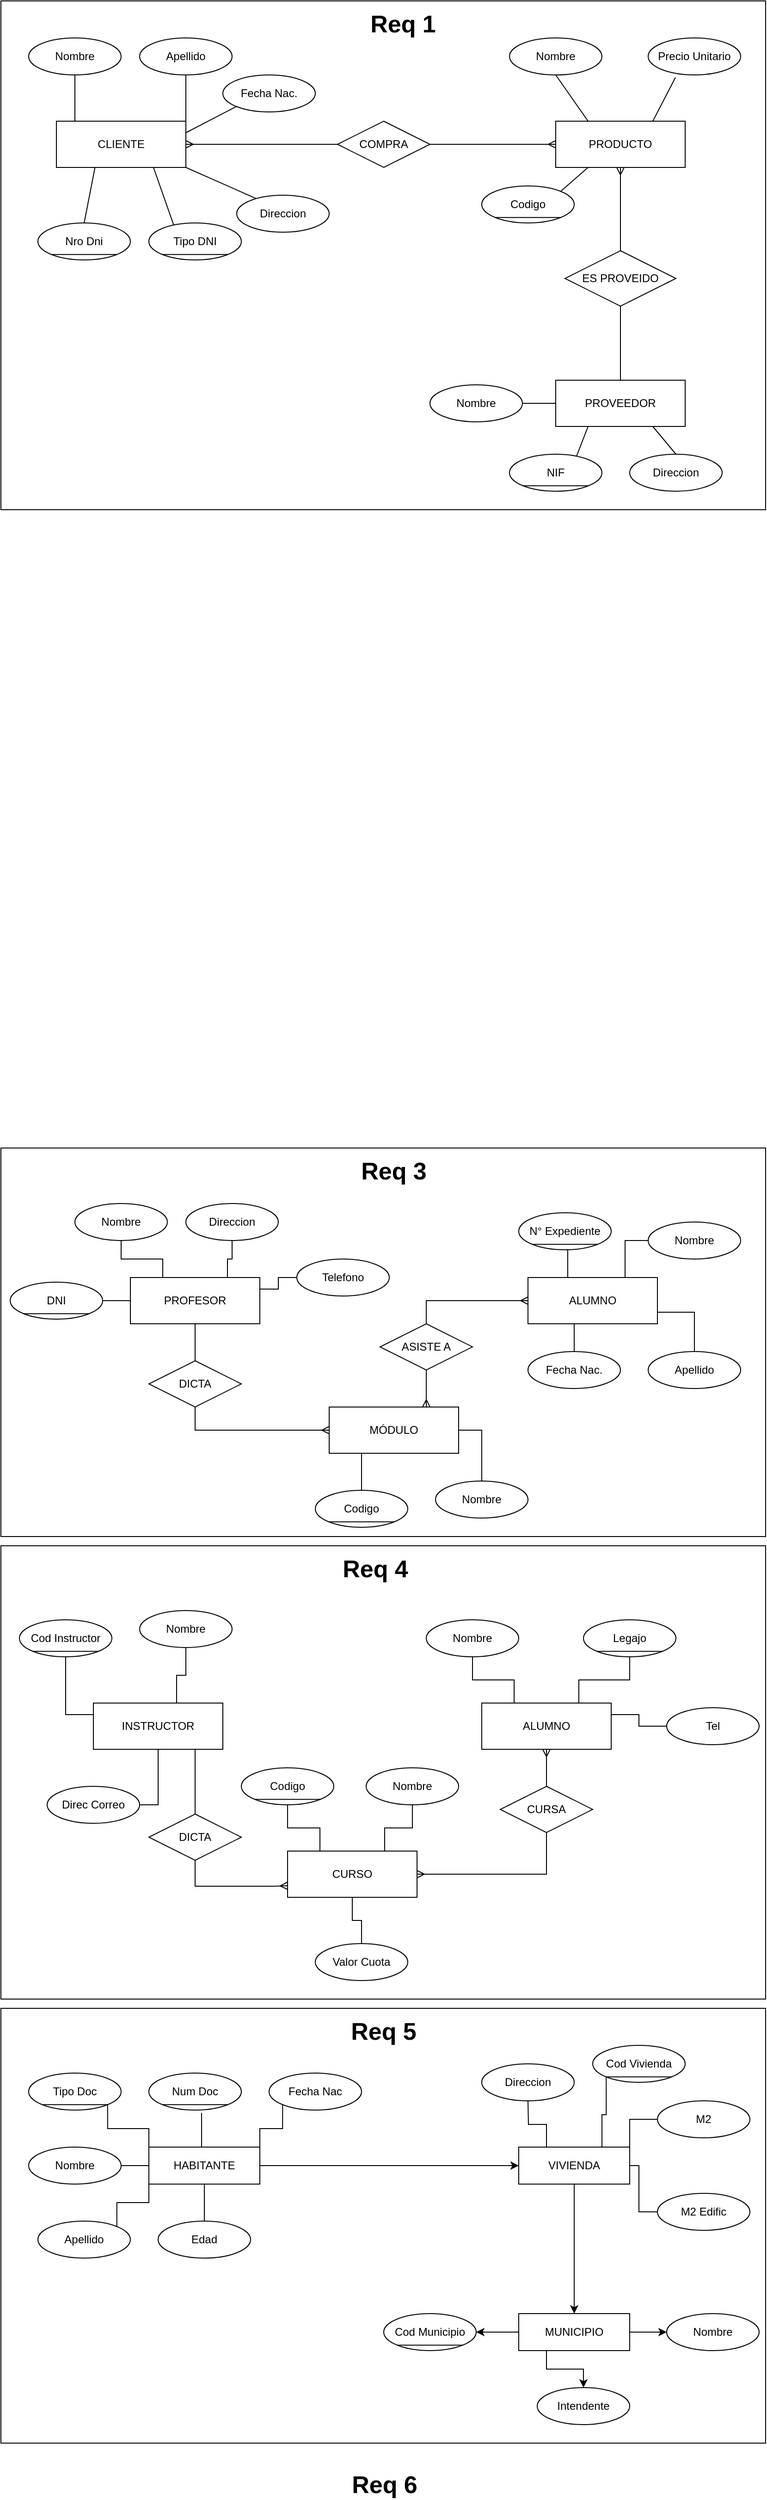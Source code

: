 <mxfile>
    <diagram name="Página-1" id="k-0Oj2JLBfaK-q1ZUJxf">
        <mxGraphModel dx="1305" dy="1993" grid="1" gridSize="10" guides="1" tooltips="1" connect="1" arrows="1" fold="1" page="1" pageScale="1" pageWidth="827" pageHeight="1169" math="0" shadow="0">
            <root>
                <mxCell id="0"/>
                <mxCell id="1" parent="0"/>
                <mxCell id="46" value="" style="rounded=0;whiteSpace=wrap;html=1;" vertex="1" parent="1">
                    <mxGeometry width="827" height="550" as="geometry"/>
                </mxCell>
                <mxCell id="__Xazit7oAMGZoD1hRbR-122" value="" style="rounded=0;whiteSpace=wrap;html=1;" parent="1" vertex="1">
                    <mxGeometry y="2170" width="827" height="470" as="geometry"/>
                </mxCell>
                <mxCell id="__Xazit7oAMGZoD1hRbR-79" value="" style="rounded=0;whiteSpace=wrap;html=1;" parent="1" vertex="1">
                    <mxGeometry y="1670" width="827" height="490" as="geometry"/>
                </mxCell>
                <mxCell id="__Xazit7oAMGZoD1hRbR-42" value="" style="rounded=0;whiteSpace=wrap;html=1;" parent="1" vertex="1">
                    <mxGeometry y="1240" width="827" height="420" as="geometry"/>
                </mxCell>
                <mxCell id="__Xazit7oAMGZoD1hRbR-1" value="&lt;b&gt;&lt;font style=&quot;font-size: 26px;&quot;&gt;Req 3&lt;/font&gt;&lt;/b&gt;" style="text;html=1;align=center;verticalAlign=middle;whiteSpace=wrap;rounded=0;" parent="1" vertex="1">
                    <mxGeometry x="280" y="1250" width="290" height="30" as="geometry"/>
                </mxCell>
                <mxCell id="__Xazit7oAMGZoD1hRbR-14" style="edgeStyle=orthogonalEdgeStyle;rounded=0;orthogonalLoop=1;jettySize=auto;html=1;exitX=0.5;exitY=1;exitDx=0;exitDy=0;entryX=0;entryY=0.5;entryDx=0;entryDy=0;endArrow=ERmany;endFill=0;" parent="1" source="__Xazit7oAMGZoD1hRbR-2" target="__Xazit7oAMGZoD1hRbR-6" edge="1">
                    <mxGeometry relative="1" as="geometry"/>
                </mxCell>
                <mxCell id="__Xazit7oAMGZoD1hRbR-2" value="PROFESOR" style="rounded=0;whiteSpace=wrap;html=1;" parent="1" vertex="1">
                    <mxGeometry x="140" y="1380" width="140" height="50" as="geometry"/>
                </mxCell>
                <mxCell id="__Xazit7oAMGZoD1hRbR-9" style="edgeStyle=orthogonalEdgeStyle;rounded=0;orthogonalLoop=1;jettySize=auto;html=1;exitX=0;exitY=0.5;exitDx=0;exitDy=0;entryX=0.75;entryY=0;entryDx=0;entryDy=0;endArrow=ERmany;endFill=0;startArrow=ERmany;startFill=0;" parent="1" source="__Xazit7oAMGZoD1hRbR-5" target="__Xazit7oAMGZoD1hRbR-6" edge="1">
                    <mxGeometry relative="1" as="geometry"/>
                </mxCell>
                <mxCell id="__Xazit7oAMGZoD1hRbR-5" value="ALUMNO" style="rounded=0;whiteSpace=wrap;html=1;" parent="1" vertex="1">
                    <mxGeometry x="570" y="1380" width="140" height="50" as="geometry"/>
                </mxCell>
                <mxCell id="__Xazit7oAMGZoD1hRbR-38" style="edgeStyle=orthogonalEdgeStyle;rounded=0;orthogonalLoop=1;jettySize=auto;html=1;exitX=0.25;exitY=1;exitDx=0;exitDy=0;entryX=0.5;entryY=0;entryDx=0;entryDy=0;endArrow=none;endFill=0;" parent="1" source="__Xazit7oAMGZoD1hRbR-6" target="__Xazit7oAMGZoD1hRbR-35" edge="1">
                    <mxGeometry relative="1" as="geometry"/>
                </mxCell>
                <mxCell id="__Xazit7oAMGZoD1hRbR-6" value="&lt;div&gt;MÓDULO&lt;/div&gt;" style="rounded=0;whiteSpace=wrap;html=1;" parent="1" vertex="1">
                    <mxGeometry x="355" y="1520" width="140" height="50" as="geometry"/>
                </mxCell>
                <mxCell id="__Xazit7oAMGZoD1hRbR-15" value="DICTA" style="rhombus;whiteSpace=wrap;html=1;" parent="1" vertex="1">
                    <mxGeometry x="160" y="1470" width="100" height="50" as="geometry"/>
                </mxCell>
                <mxCell id="__Xazit7oAMGZoD1hRbR-17" value="ASISTE A" style="rhombus;whiteSpace=wrap;html=1;" parent="1" vertex="1">
                    <mxGeometry x="410" y="1430" width="100" height="50" as="geometry"/>
                </mxCell>
                <mxCell id="__Xazit7oAMGZoD1hRbR-23" style="edgeStyle=orthogonalEdgeStyle;rounded=0;orthogonalLoop=1;jettySize=auto;html=1;exitX=0.5;exitY=1;exitDx=0;exitDy=0;entryX=0.25;entryY=0;entryDx=0;entryDy=0;endArrow=none;endFill=0;" parent="1" source="__Xazit7oAMGZoD1hRbR-18" target="__Xazit7oAMGZoD1hRbR-2" edge="1">
                    <mxGeometry relative="1" as="geometry"/>
                </mxCell>
                <mxCell id="__Xazit7oAMGZoD1hRbR-18" value="Nombre" style="ellipse;whiteSpace=wrap;html=1;" parent="1" vertex="1">
                    <mxGeometry x="80" y="1300" width="100" height="40" as="geometry"/>
                </mxCell>
                <mxCell id="__Xazit7oAMGZoD1hRbR-22" style="edgeStyle=orthogonalEdgeStyle;rounded=0;orthogonalLoop=1;jettySize=auto;html=1;exitX=0.5;exitY=1;exitDx=0;exitDy=0;entryX=0.75;entryY=0;entryDx=0;entryDy=0;endArrow=none;endFill=0;" parent="1" source="__Xazit7oAMGZoD1hRbR-19" target="__Xazit7oAMGZoD1hRbR-2" edge="1">
                    <mxGeometry relative="1" as="geometry"/>
                </mxCell>
                <mxCell id="__Xazit7oAMGZoD1hRbR-19" value="Direccion" style="ellipse;whiteSpace=wrap;html=1;" parent="1" vertex="1">
                    <mxGeometry x="200" y="1300" width="100" height="40" as="geometry"/>
                </mxCell>
                <mxCell id="__Xazit7oAMGZoD1hRbR-24" style="edgeStyle=orthogonalEdgeStyle;rounded=0;orthogonalLoop=1;jettySize=auto;html=1;exitX=1;exitY=0.5;exitDx=0;exitDy=0;entryX=0;entryY=0.5;entryDx=0;entryDy=0;endArrow=none;endFill=0;" parent="1" source="__Xazit7oAMGZoD1hRbR-20" target="__Xazit7oAMGZoD1hRbR-2" edge="1">
                    <mxGeometry relative="1" as="geometry"/>
                </mxCell>
                <mxCell id="__Xazit7oAMGZoD1hRbR-20" value="DNI" style="ellipse;whiteSpace=wrap;html=1;" parent="1" vertex="1">
                    <mxGeometry x="10" y="1385" width="100" height="40" as="geometry"/>
                </mxCell>
                <mxCell id="__Xazit7oAMGZoD1hRbR-25" style="edgeStyle=orthogonalEdgeStyle;rounded=0;orthogonalLoop=1;jettySize=auto;html=1;exitX=0;exitY=0.5;exitDx=0;exitDy=0;entryX=1;entryY=0.25;entryDx=0;entryDy=0;endArrow=none;endFill=0;" parent="1" source="__Xazit7oAMGZoD1hRbR-21" target="__Xazit7oAMGZoD1hRbR-2" edge="1">
                    <mxGeometry relative="1" as="geometry"/>
                </mxCell>
                <mxCell id="__Xazit7oAMGZoD1hRbR-21" value="Telefono" style="ellipse;whiteSpace=wrap;html=1;" parent="1" vertex="1">
                    <mxGeometry x="320" y="1360" width="100" height="40" as="geometry"/>
                </mxCell>
                <mxCell id="__Xazit7oAMGZoD1hRbR-33" style="edgeStyle=orthogonalEdgeStyle;rounded=0;orthogonalLoop=1;jettySize=auto;html=1;exitX=0;exitY=0.5;exitDx=0;exitDy=0;entryX=0.75;entryY=0;entryDx=0;entryDy=0;endArrow=none;endFill=0;" parent="1" source="__Xazit7oAMGZoD1hRbR-27" target="__Xazit7oAMGZoD1hRbR-5" edge="1">
                    <mxGeometry relative="1" as="geometry"/>
                </mxCell>
                <mxCell id="__Xazit7oAMGZoD1hRbR-27" value="Nombre" style="ellipse;whiteSpace=wrap;html=1;" parent="1" vertex="1">
                    <mxGeometry x="700" y="1320" width="100" height="40" as="geometry"/>
                </mxCell>
                <mxCell id="__Xazit7oAMGZoD1hRbR-28" value="Fecha Nac." style="ellipse;whiteSpace=wrap;html=1;" parent="1" vertex="1">
                    <mxGeometry x="570" y="1460" width="100" height="40" as="geometry"/>
                </mxCell>
                <mxCell id="__Xazit7oAMGZoD1hRbR-32" style="edgeStyle=orthogonalEdgeStyle;rounded=0;orthogonalLoop=1;jettySize=auto;html=1;exitX=0.5;exitY=0;exitDx=0;exitDy=0;entryX=1;entryY=0.75;entryDx=0;entryDy=0;endArrow=none;endFill=0;" parent="1" source="__Xazit7oAMGZoD1hRbR-29" target="__Xazit7oAMGZoD1hRbR-5" edge="1">
                    <mxGeometry relative="1" as="geometry"/>
                </mxCell>
                <mxCell id="__Xazit7oAMGZoD1hRbR-29" value="Apellido" style="ellipse;whiteSpace=wrap;html=1;" parent="1" vertex="1">
                    <mxGeometry x="700" y="1460" width="100" height="40" as="geometry"/>
                </mxCell>
                <mxCell id="__Xazit7oAMGZoD1hRbR-30" value="N° Expediente" style="ellipse;whiteSpace=wrap;html=1;" parent="1" vertex="1">
                    <mxGeometry x="560" y="1310" width="100" height="40" as="geometry"/>
                </mxCell>
                <mxCell id="__Xazit7oAMGZoD1hRbR-31" style="edgeStyle=orthogonalEdgeStyle;rounded=0;orthogonalLoop=1;jettySize=auto;html=1;exitX=0.5;exitY=0;exitDx=0;exitDy=0;entryX=0.357;entryY=1;entryDx=0;entryDy=0;entryPerimeter=0;endArrow=none;endFill=0;" parent="1" source="__Xazit7oAMGZoD1hRbR-28" target="__Xazit7oAMGZoD1hRbR-5" edge="1">
                    <mxGeometry relative="1" as="geometry"/>
                </mxCell>
                <mxCell id="__Xazit7oAMGZoD1hRbR-34" style="edgeStyle=orthogonalEdgeStyle;rounded=0;orthogonalLoop=1;jettySize=auto;html=1;exitX=0.5;exitY=1;exitDx=0;exitDy=0;entryX=0.307;entryY=0;entryDx=0;entryDy=0;entryPerimeter=0;endArrow=none;endFill=0;" parent="1" source="__Xazit7oAMGZoD1hRbR-30" target="__Xazit7oAMGZoD1hRbR-5" edge="1">
                    <mxGeometry relative="1" as="geometry"/>
                </mxCell>
                <mxCell id="__Xazit7oAMGZoD1hRbR-35" value="Codigo" style="ellipse;whiteSpace=wrap;html=1;" parent="1" vertex="1">
                    <mxGeometry x="340" y="1610" width="100" height="40" as="geometry"/>
                </mxCell>
                <mxCell id="__Xazit7oAMGZoD1hRbR-37" style="edgeStyle=orthogonalEdgeStyle;rounded=0;orthogonalLoop=1;jettySize=auto;html=1;entryX=1;entryY=0.5;entryDx=0;entryDy=0;endArrow=none;endFill=0;" parent="1" source="__Xazit7oAMGZoD1hRbR-36" target="__Xazit7oAMGZoD1hRbR-6" edge="1">
                    <mxGeometry relative="1" as="geometry"/>
                </mxCell>
                <mxCell id="__Xazit7oAMGZoD1hRbR-36" value="Nombre" style="ellipse;whiteSpace=wrap;html=1;" parent="1" vertex="1">
                    <mxGeometry x="470" y="1600" width="100" height="40" as="geometry"/>
                </mxCell>
                <mxCell id="__Xazit7oAMGZoD1hRbR-39" value="" style="endArrow=none;html=1;rounded=0;exitX=0;exitY=1;exitDx=0;exitDy=0;entryX=1;entryY=1;entryDx=0;entryDy=0;" parent="1" source="__Xazit7oAMGZoD1hRbR-20" target="__Xazit7oAMGZoD1hRbR-20" edge="1">
                    <mxGeometry width="50" height="50" relative="1" as="geometry">
                        <mxPoint x="40" y="1475" as="sourcePoint"/>
                        <mxPoint x="90" y="1425" as="targetPoint"/>
                    </mxGeometry>
                </mxCell>
                <mxCell id="__Xazit7oAMGZoD1hRbR-40" value="" style="endArrow=none;html=1;rounded=0;exitX=0;exitY=1;exitDx=0;exitDy=0;entryX=1;entryY=1;entryDx=0;entryDy=0;" parent="1" source="__Xazit7oAMGZoD1hRbR-35" target="__Xazit7oAMGZoD1hRbR-35" edge="1">
                    <mxGeometry width="50" height="50" relative="1" as="geometry">
                        <mxPoint x="350" y="1670" as="sourcePoint"/>
                        <mxPoint x="420" y="1670" as="targetPoint"/>
                    </mxGeometry>
                </mxCell>
                <mxCell id="__Xazit7oAMGZoD1hRbR-41" value="" style="endArrow=none;html=1;rounded=0;exitX=0;exitY=1;exitDx=0;exitDy=0;entryX=1;entryY=1;entryDx=0;entryDy=0;" parent="1" source="__Xazit7oAMGZoD1hRbR-30" target="__Xazit7oAMGZoD1hRbR-30" edge="1">
                    <mxGeometry width="50" height="50" relative="1" as="geometry">
                        <mxPoint x="530" y="1359" as="sourcePoint"/>
                        <mxPoint x="600" y="1359" as="targetPoint"/>
                    </mxGeometry>
                </mxCell>
                <mxCell id="__Xazit7oAMGZoD1hRbR-43" value="&lt;b&gt;&lt;font style=&quot;font-size: 26px;&quot;&gt;Req 4&lt;/font&gt;&lt;/b&gt;" style="text;html=1;align=center;verticalAlign=middle;whiteSpace=wrap;rounded=0;" parent="1" vertex="1">
                    <mxGeometry x="260" y="1680" width="290" height="30" as="geometry"/>
                </mxCell>
                <mxCell id="__Xazit7oAMGZoD1hRbR-49" style="edgeStyle=orthogonalEdgeStyle;rounded=0;orthogonalLoop=1;jettySize=auto;html=1;exitX=0.75;exitY=0;exitDx=0;exitDy=0;entryX=0.5;entryY=1;entryDx=0;entryDy=0;endArrow=none;endFill=0;" parent="1" source="__Xazit7oAMGZoD1hRbR-45" target="__Xazit7oAMGZoD1hRbR-48" edge="1">
                    <mxGeometry relative="1" as="geometry">
                        <Array as="points">
                            <mxPoint x="190" y="1840"/>
                            <mxPoint x="190" y="1810"/>
                            <mxPoint x="200" y="1810"/>
                        </Array>
                    </mxGeometry>
                </mxCell>
                <mxCell id="__Xazit7oAMGZoD1hRbR-50" style="edgeStyle=orthogonalEdgeStyle;rounded=0;orthogonalLoop=1;jettySize=auto;html=1;exitX=0;exitY=0.25;exitDx=0;exitDy=0;entryX=0.5;entryY=1;entryDx=0;entryDy=0;endArrow=none;endFill=0;" parent="1" source="__Xazit7oAMGZoD1hRbR-45" target="__Xazit7oAMGZoD1hRbR-46" edge="1">
                    <mxGeometry relative="1" as="geometry"/>
                </mxCell>
                <mxCell id="__Xazit7oAMGZoD1hRbR-51" style="edgeStyle=orthogonalEdgeStyle;rounded=0;orthogonalLoop=1;jettySize=auto;html=1;exitX=0.25;exitY=1;exitDx=0;exitDy=0;entryX=1;entryY=0.5;entryDx=0;entryDy=0;endArrow=none;endFill=0;" parent="1" source="__Xazit7oAMGZoD1hRbR-45" target="__Xazit7oAMGZoD1hRbR-47" edge="1">
                    <mxGeometry relative="1" as="geometry">
                        <Array as="points">
                            <mxPoint x="170" y="1890"/>
                            <mxPoint x="170" y="1950"/>
                        </Array>
                    </mxGeometry>
                </mxCell>
                <mxCell id="__Xazit7oAMGZoD1hRbR-72" style="edgeStyle=orthogonalEdgeStyle;rounded=0;orthogonalLoop=1;jettySize=auto;html=1;exitX=0.75;exitY=1;exitDx=0;exitDy=0;entryX=0;entryY=0.75;entryDx=0;entryDy=0;endArrow=ERmany;endFill=0;" parent="1" target="__Xazit7oAMGZoD1hRbR-60" edge="1">
                    <mxGeometry relative="1" as="geometry">
                        <mxPoint x="190" y="1890" as="sourcePoint"/>
                        <mxPoint x="295" y="2037.5" as="targetPoint"/>
                        <Array as="points">
                            <mxPoint x="210" y="1890"/>
                            <mxPoint x="210" y="2038"/>
                            <mxPoint x="295" y="2038"/>
                        </Array>
                    </mxGeometry>
                </mxCell>
                <mxCell id="__Xazit7oAMGZoD1hRbR-45" value="INSTRUCTOR" style="rounded=0;whiteSpace=wrap;html=1;" parent="1" vertex="1">
                    <mxGeometry x="100" y="1840" width="140" height="50" as="geometry"/>
                </mxCell>
                <mxCell id="__Xazit7oAMGZoD1hRbR-46" value="Cod Instructor" style="ellipse;whiteSpace=wrap;html=1;" parent="1" vertex="1">
                    <mxGeometry x="20" y="1750" width="100" height="40" as="geometry"/>
                </mxCell>
                <mxCell id="__Xazit7oAMGZoD1hRbR-47" value="Direc Correo" style="ellipse;whiteSpace=wrap;html=1;" parent="1" vertex="1">
                    <mxGeometry x="50" y="1930" width="100" height="40" as="geometry"/>
                </mxCell>
                <mxCell id="__Xazit7oAMGZoD1hRbR-48" value="Nombre" style="ellipse;whiteSpace=wrap;html=1;" parent="1" vertex="1">
                    <mxGeometry x="150" y="1740" width="100" height="40" as="geometry"/>
                </mxCell>
                <mxCell id="__Xazit7oAMGZoD1hRbR-62" style="edgeStyle=orthogonalEdgeStyle;rounded=0;orthogonalLoop=1;jettySize=auto;html=1;exitX=0.5;exitY=1;exitDx=0;exitDy=0;entryX=1;entryY=0.5;entryDx=0;entryDy=0;endArrow=ERmany;endFill=0;startArrow=ERmany;startFill=0;" parent="1" source="__Xazit7oAMGZoD1hRbR-52" target="__Xazit7oAMGZoD1hRbR-60" edge="1">
                    <mxGeometry relative="1" as="geometry"/>
                </mxCell>
                <mxCell id="__Xazit7oAMGZoD1hRbR-52" value="ALUMNO" style="rounded=0;whiteSpace=wrap;html=1;" parent="1" vertex="1">
                    <mxGeometry x="520" y="1840" width="140" height="50" as="geometry"/>
                </mxCell>
                <mxCell id="__Xazit7oAMGZoD1hRbR-57" style="edgeStyle=orthogonalEdgeStyle;rounded=0;orthogonalLoop=1;jettySize=auto;html=1;exitX=0.5;exitY=1;exitDx=0;exitDy=0;entryX=0.25;entryY=0;entryDx=0;entryDy=0;endArrow=none;endFill=0;" parent="1" source="__Xazit7oAMGZoD1hRbR-54" target="__Xazit7oAMGZoD1hRbR-52" edge="1">
                    <mxGeometry relative="1" as="geometry"/>
                </mxCell>
                <mxCell id="__Xazit7oAMGZoD1hRbR-54" value="Nombre" style="ellipse;whiteSpace=wrap;html=1;" parent="1" vertex="1">
                    <mxGeometry x="460" y="1750" width="100" height="40" as="geometry"/>
                </mxCell>
                <mxCell id="__Xazit7oAMGZoD1hRbR-58" style="edgeStyle=orthogonalEdgeStyle;rounded=0;orthogonalLoop=1;jettySize=auto;html=1;exitX=0.5;exitY=1;exitDx=0;exitDy=0;entryX=0.75;entryY=0;entryDx=0;entryDy=0;endArrow=none;endFill=0;" parent="1" source="__Xazit7oAMGZoD1hRbR-55" target="__Xazit7oAMGZoD1hRbR-52" edge="1">
                    <mxGeometry relative="1" as="geometry"/>
                </mxCell>
                <mxCell id="__Xazit7oAMGZoD1hRbR-55" value="Legajo" style="ellipse;whiteSpace=wrap;html=1;" parent="1" vertex="1">
                    <mxGeometry x="630" y="1750" width="100" height="40" as="geometry"/>
                </mxCell>
                <mxCell id="__Xazit7oAMGZoD1hRbR-59" style="edgeStyle=orthogonalEdgeStyle;rounded=0;orthogonalLoop=1;jettySize=auto;html=1;exitX=0;exitY=0.5;exitDx=0;exitDy=0;entryX=1;entryY=0.25;entryDx=0;entryDy=0;endArrow=none;endFill=0;" parent="1" source="__Xazit7oAMGZoD1hRbR-56" target="__Xazit7oAMGZoD1hRbR-52" edge="1">
                    <mxGeometry relative="1" as="geometry"/>
                </mxCell>
                <mxCell id="__Xazit7oAMGZoD1hRbR-56" value="Tel" style="ellipse;whiteSpace=wrap;html=1;" parent="1" vertex="1">
                    <mxGeometry x="720" y="1845" width="100" height="40" as="geometry"/>
                </mxCell>
                <mxCell id="__Xazit7oAMGZoD1hRbR-74" style="edgeStyle=orthogonalEdgeStyle;rounded=0;orthogonalLoop=1;jettySize=auto;html=1;exitX=0.5;exitY=1;exitDx=0;exitDy=0;entryX=0.5;entryY=0;entryDx=0;entryDy=0;endArrow=none;endFill=0;" parent="1" source="__Xazit7oAMGZoD1hRbR-60" target="__Xazit7oAMGZoD1hRbR-65" edge="1">
                    <mxGeometry relative="1" as="geometry"/>
                </mxCell>
                <mxCell id="__Xazit7oAMGZoD1hRbR-60" value="CURSO" style="rounded=0;whiteSpace=wrap;html=1;" parent="1" vertex="1">
                    <mxGeometry x="310" y="2000" width="140" height="50" as="geometry"/>
                </mxCell>
                <mxCell id="__Xazit7oAMGZoD1hRbR-67" style="edgeStyle=orthogonalEdgeStyle;rounded=0;orthogonalLoop=1;jettySize=auto;html=1;exitX=0.5;exitY=1;exitDx=0;exitDy=0;entryX=0.25;entryY=0;entryDx=0;entryDy=0;endArrow=none;endFill=0;" parent="1" source="__Xazit7oAMGZoD1hRbR-63" target="__Xazit7oAMGZoD1hRbR-60" edge="1">
                    <mxGeometry relative="1" as="geometry"/>
                </mxCell>
                <mxCell id="__Xazit7oAMGZoD1hRbR-63" value="Codigo" style="ellipse;whiteSpace=wrap;html=1;" parent="1" vertex="1">
                    <mxGeometry x="260" y="1910" width="100" height="40" as="geometry"/>
                </mxCell>
                <mxCell id="__Xazit7oAMGZoD1hRbR-66" style="edgeStyle=orthogonalEdgeStyle;rounded=0;orthogonalLoop=1;jettySize=auto;html=1;exitX=0.5;exitY=1;exitDx=0;exitDy=0;entryX=0.75;entryY=0;entryDx=0;entryDy=0;endArrow=none;endFill=0;" parent="1" source="__Xazit7oAMGZoD1hRbR-64" target="__Xazit7oAMGZoD1hRbR-60" edge="1">
                    <mxGeometry relative="1" as="geometry"/>
                </mxCell>
                <mxCell id="__Xazit7oAMGZoD1hRbR-64" value="Nombre" style="ellipse;whiteSpace=wrap;html=1;" parent="1" vertex="1">
                    <mxGeometry x="395" y="1910" width="100" height="40" as="geometry"/>
                </mxCell>
                <mxCell id="__Xazit7oAMGZoD1hRbR-65" value="Valor Cuota" style="ellipse;whiteSpace=wrap;html=1;" parent="1" vertex="1">
                    <mxGeometry x="340" y="2100" width="100" height="40" as="geometry"/>
                </mxCell>
                <mxCell id="__Xazit7oAMGZoD1hRbR-69" value="DICTA" style="rhombus;whiteSpace=wrap;html=1;" parent="1" vertex="1">
                    <mxGeometry x="160" y="1960" width="100" height="50" as="geometry"/>
                </mxCell>
                <mxCell id="__Xazit7oAMGZoD1hRbR-71" value="CURSA" style="rhombus;whiteSpace=wrap;html=1;" parent="1" vertex="1">
                    <mxGeometry x="540" y="1930" width="100" height="50" as="geometry"/>
                </mxCell>
                <mxCell id="__Xazit7oAMGZoD1hRbR-75" value="" style="endArrow=none;html=1;rounded=0;exitX=0;exitY=1;exitDx=0;exitDy=0;entryX=1;entryY=1;entryDx=0;entryDy=0;" parent="1" source="__Xazit7oAMGZoD1hRbR-46" target="__Xazit7oAMGZoD1hRbR-46" edge="1">
                    <mxGeometry width="50" height="50" relative="1" as="geometry">
                        <mxPoint x="390" y="1780" as="sourcePoint"/>
                        <mxPoint x="440" y="1730" as="targetPoint"/>
                    </mxGeometry>
                </mxCell>
                <mxCell id="__Xazit7oAMGZoD1hRbR-76" value="" style="endArrow=none;html=1;rounded=0;entryX=1;entryY=1;entryDx=0;entryDy=0;exitX=0;exitY=1;exitDx=0;exitDy=0;" parent="1" source="__Xazit7oAMGZoD1hRbR-55" target="__Xazit7oAMGZoD1hRbR-55" edge="1">
                    <mxGeometry width="50" height="50" relative="1" as="geometry">
                        <mxPoint x="390" y="1780" as="sourcePoint"/>
                        <mxPoint x="440" y="1730" as="targetPoint"/>
                    </mxGeometry>
                </mxCell>
                <mxCell id="__Xazit7oAMGZoD1hRbR-77" value="" style="endArrow=none;html=1;rounded=0;exitX=0;exitY=1;exitDx=0;exitDy=0;entryX=1;entryY=1;entryDx=0;entryDy=0;" parent="1" source="__Xazit7oAMGZoD1hRbR-63" target="__Xazit7oAMGZoD1hRbR-63" edge="1">
                    <mxGeometry width="50" height="50" relative="1" as="geometry">
                        <mxPoint x="290" y="1895" as="sourcePoint"/>
                        <mxPoint x="340" y="1845" as="targetPoint"/>
                    </mxGeometry>
                </mxCell>
                <mxCell id="__Xazit7oAMGZoD1hRbR-80" value="&lt;b&gt;&lt;font style=&quot;font-size: 26px;&quot;&gt;Req 5&lt;/font&gt;&lt;/b&gt;" style="text;html=1;align=center;verticalAlign=middle;whiteSpace=wrap;rounded=0;" parent="1" vertex="1">
                    <mxGeometry x="269" y="2180" width="290" height="30" as="geometry"/>
                </mxCell>
                <mxCell id="__Xazit7oAMGZoD1hRbR-85" style="edgeStyle=orthogonalEdgeStyle;rounded=0;orthogonalLoop=1;jettySize=auto;html=1;exitX=1;exitY=0.5;exitDx=0;exitDy=0;" parent="1" source="__Xazit7oAMGZoD1hRbR-81" target="__Xazit7oAMGZoD1hRbR-83" edge="1">
                    <mxGeometry relative="1" as="geometry"/>
                </mxCell>
                <mxCell id="__Xazit7oAMGZoD1hRbR-95" style="edgeStyle=orthogonalEdgeStyle;rounded=0;orthogonalLoop=1;jettySize=auto;html=1;exitX=0;exitY=0;exitDx=0;exitDy=0;entryX=1;entryY=1;entryDx=0;entryDy=0;endArrow=none;endFill=0;" parent="1" source="__Xazit7oAMGZoD1hRbR-81" target="__Xazit7oAMGZoD1hRbR-88" edge="1">
                    <mxGeometry relative="1" as="geometry"/>
                </mxCell>
                <mxCell id="__Xazit7oAMGZoD1hRbR-96" style="edgeStyle=orthogonalEdgeStyle;rounded=0;orthogonalLoop=1;jettySize=auto;html=1;exitX=0;exitY=0.5;exitDx=0;exitDy=0;entryX=1;entryY=0.5;entryDx=0;entryDy=0;endArrow=none;endFill=0;" parent="1" source="__Xazit7oAMGZoD1hRbR-81" target="__Xazit7oAMGZoD1hRbR-90" edge="1">
                    <mxGeometry relative="1" as="geometry"/>
                </mxCell>
                <mxCell id="__Xazit7oAMGZoD1hRbR-97" style="edgeStyle=orthogonalEdgeStyle;rounded=0;orthogonalLoop=1;jettySize=auto;html=1;exitX=0;exitY=1;exitDx=0;exitDy=0;entryX=1;entryY=0;entryDx=0;entryDy=0;endArrow=none;endFill=0;" parent="1" source="__Xazit7oAMGZoD1hRbR-81" target="__Xazit7oAMGZoD1hRbR-91" edge="1">
                    <mxGeometry relative="1" as="geometry"/>
                </mxCell>
                <mxCell id="__Xazit7oAMGZoD1hRbR-98" style="edgeStyle=orthogonalEdgeStyle;rounded=0;orthogonalLoop=1;jettySize=auto;html=1;exitX=0.5;exitY=1;exitDx=0;exitDy=0;entryX=0.5;entryY=0;entryDx=0;entryDy=0;endArrow=none;endFill=0;" parent="1" source="__Xazit7oAMGZoD1hRbR-81" target="__Xazit7oAMGZoD1hRbR-93" edge="1">
                    <mxGeometry relative="1" as="geometry"/>
                </mxCell>
                <mxCell id="__Xazit7oAMGZoD1hRbR-100" style="edgeStyle=orthogonalEdgeStyle;rounded=0;orthogonalLoop=1;jettySize=auto;html=1;exitX=1;exitY=0;exitDx=0;exitDy=0;entryX=0;entryY=1;entryDx=0;entryDy=0;endArrow=none;endFill=0;" parent="1" source="__Xazit7oAMGZoD1hRbR-81" target="__Xazit7oAMGZoD1hRbR-92" edge="1">
                    <mxGeometry relative="1" as="geometry"/>
                </mxCell>
                <mxCell id="__Xazit7oAMGZoD1hRbR-81" value="HABITANTE" style="rounded=0;whiteSpace=wrap;html=1;" parent="1" vertex="1">
                    <mxGeometry x="160" y="2320" width="120" height="40" as="geometry"/>
                </mxCell>
                <mxCell id="__Xazit7oAMGZoD1hRbR-114" style="edgeStyle=orthogonalEdgeStyle;rounded=0;orthogonalLoop=1;jettySize=auto;html=1;exitX=0;exitY=0.5;exitDx=0;exitDy=0;entryX=1;entryY=0.5;entryDx=0;entryDy=0;" parent="1" source="__Xazit7oAMGZoD1hRbR-82" target="__Xazit7oAMGZoD1hRbR-113" edge="1">
                    <mxGeometry relative="1" as="geometry"/>
                </mxCell>
                <mxCell id="__Xazit7oAMGZoD1hRbR-115" style="edgeStyle=orthogonalEdgeStyle;rounded=0;orthogonalLoop=1;jettySize=auto;html=1;exitX=1;exitY=0.5;exitDx=0;exitDy=0;entryX=0;entryY=0.5;entryDx=0;entryDy=0;" parent="1" source="__Xazit7oAMGZoD1hRbR-82" target="__Xazit7oAMGZoD1hRbR-112" edge="1">
                    <mxGeometry relative="1" as="geometry"/>
                </mxCell>
                <mxCell id="__Xazit7oAMGZoD1hRbR-116" style="edgeStyle=orthogonalEdgeStyle;rounded=0;orthogonalLoop=1;jettySize=auto;html=1;exitX=0.25;exitY=1;exitDx=0;exitDy=0;entryX=0.5;entryY=0;entryDx=0;entryDy=0;" parent="1" source="__Xazit7oAMGZoD1hRbR-82" target="__Xazit7oAMGZoD1hRbR-111" edge="1">
                    <mxGeometry relative="1" as="geometry"/>
                </mxCell>
                <mxCell id="__Xazit7oAMGZoD1hRbR-82" value="MUNICIPIO" style="rounded=0;whiteSpace=wrap;html=1;" parent="1" vertex="1">
                    <mxGeometry x="560" y="2500" width="120" height="40" as="geometry"/>
                </mxCell>
                <mxCell id="__Xazit7oAMGZoD1hRbR-86" style="edgeStyle=orthogonalEdgeStyle;rounded=0;orthogonalLoop=1;jettySize=auto;html=1;exitX=0.5;exitY=1;exitDx=0;exitDy=0;" parent="1" source="__Xazit7oAMGZoD1hRbR-83" target="__Xazit7oAMGZoD1hRbR-82" edge="1">
                    <mxGeometry relative="1" as="geometry"/>
                </mxCell>
                <mxCell id="__Xazit7oAMGZoD1hRbR-101" style="edgeStyle=orthogonalEdgeStyle;rounded=0;orthogonalLoop=1;jettySize=auto;html=1;exitX=0.25;exitY=0;exitDx=0;exitDy=0;endArrow=none;endFill=0;" parent="1" source="__Xazit7oAMGZoD1hRbR-83" edge="1">
                    <mxGeometry relative="1" as="geometry">
                        <mxPoint x="570" y="2270" as="targetPoint"/>
                    </mxGeometry>
                </mxCell>
                <mxCell id="__Xazit7oAMGZoD1hRbR-105" style="edgeStyle=orthogonalEdgeStyle;rounded=0;orthogonalLoop=1;jettySize=auto;html=1;exitX=0.75;exitY=0;exitDx=0;exitDy=0;entryX=0;entryY=1;entryDx=0;entryDy=0;endArrow=none;endFill=0;" parent="1" source="__Xazit7oAMGZoD1hRbR-83" target="__Xazit7oAMGZoD1hRbR-103" edge="1">
                    <mxGeometry relative="1" as="geometry"/>
                </mxCell>
                <mxCell id="__Xazit7oAMGZoD1hRbR-106" style="edgeStyle=orthogonalEdgeStyle;rounded=0;orthogonalLoop=1;jettySize=auto;html=1;exitX=1;exitY=0.5;exitDx=0;exitDy=0;entryX=0;entryY=0.5;entryDx=0;entryDy=0;endArrow=none;endFill=0;" parent="1" source="__Xazit7oAMGZoD1hRbR-83" target="__Xazit7oAMGZoD1hRbR-104" edge="1">
                    <mxGeometry relative="1" as="geometry">
                        <Array as="points">
                            <mxPoint x="690" y="2340"/>
                            <mxPoint x="690" y="2390"/>
                        </Array>
                    </mxGeometry>
                </mxCell>
                <mxCell id="__Xazit7oAMGZoD1hRbR-109" style="edgeStyle=orthogonalEdgeStyle;rounded=0;orthogonalLoop=1;jettySize=auto;html=1;exitX=1;exitY=0;exitDx=0;exitDy=0;entryX=0;entryY=0.5;entryDx=0;entryDy=0;endArrow=none;endFill=0;" parent="1" source="__Xazit7oAMGZoD1hRbR-83" target="__Xazit7oAMGZoD1hRbR-108" edge="1">
                    <mxGeometry relative="1" as="geometry"/>
                </mxCell>
                <mxCell id="__Xazit7oAMGZoD1hRbR-83" value="VIVIENDA" style="rounded=0;whiteSpace=wrap;html=1;" parent="1" vertex="1">
                    <mxGeometry x="560" y="2320" width="120" height="40" as="geometry"/>
                </mxCell>
                <mxCell id="__Xazit7oAMGZoD1hRbR-88" value="Tipo Doc" style="ellipse;whiteSpace=wrap;html=1;" parent="1" vertex="1">
                    <mxGeometry x="30" y="2240" width="100" height="40" as="geometry"/>
                </mxCell>
                <mxCell id="__Xazit7oAMGZoD1hRbR-89" value="Num Doc" style="ellipse;whiteSpace=wrap;html=1;" parent="1" vertex="1">
                    <mxGeometry x="160" y="2240" width="100" height="40" as="geometry"/>
                </mxCell>
                <mxCell id="__Xazit7oAMGZoD1hRbR-90" value="Nombre" style="ellipse;whiteSpace=wrap;html=1;" parent="1" vertex="1">
                    <mxGeometry x="30" y="2320" width="100" height="40" as="geometry"/>
                </mxCell>
                <mxCell id="__Xazit7oAMGZoD1hRbR-91" value="Apellido" style="ellipse;whiteSpace=wrap;html=1;" parent="1" vertex="1">
                    <mxGeometry x="40" y="2400" width="100" height="40" as="geometry"/>
                </mxCell>
                <mxCell id="__Xazit7oAMGZoD1hRbR-92" value="Fecha Nac" style="ellipse;whiteSpace=wrap;html=1;" parent="1" vertex="1">
                    <mxGeometry x="290" y="2240" width="100" height="40" as="geometry"/>
                </mxCell>
                <mxCell id="__Xazit7oAMGZoD1hRbR-93" value="Edad" style="ellipse;whiteSpace=wrap;html=1;" parent="1" vertex="1">
                    <mxGeometry x="170" y="2400" width="100" height="40" as="geometry"/>
                </mxCell>
                <mxCell id="__Xazit7oAMGZoD1hRbR-99" style="edgeStyle=orthogonalEdgeStyle;rounded=0;orthogonalLoop=1;jettySize=auto;html=1;exitX=0.5;exitY=0;exitDx=0;exitDy=0;entryX=0.57;entryY=1.075;entryDx=0;entryDy=0;entryPerimeter=0;endArrow=none;endFill=0;" parent="1" source="__Xazit7oAMGZoD1hRbR-81" target="__Xazit7oAMGZoD1hRbR-89" edge="1">
                    <mxGeometry relative="1" as="geometry"/>
                </mxCell>
                <mxCell id="__Xazit7oAMGZoD1hRbR-102" value="Direccion" style="ellipse;whiteSpace=wrap;html=1;" parent="1" vertex="1">
                    <mxGeometry x="520" y="2230" width="100" height="40" as="geometry"/>
                </mxCell>
                <mxCell id="__Xazit7oAMGZoD1hRbR-103" value="Cod Vivienda" style="ellipse;whiteSpace=wrap;html=1;" parent="1" vertex="1">
                    <mxGeometry x="640" y="2210" width="100" height="40" as="geometry"/>
                </mxCell>
                <mxCell id="__Xazit7oAMGZoD1hRbR-104" value="M2 Edific" style="ellipse;whiteSpace=wrap;html=1;" parent="1" vertex="1">
                    <mxGeometry x="710" y="2370" width="100" height="40" as="geometry"/>
                </mxCell>
                <mxCell id="__Xazit7oAMGZoD1hRbR-108" value="M2" style="ellipse;whiteSpace=wrap;html=1;" parent="1" vertex="1">
                    <mxGeometry x="710" y="2270" width="100" height="40" as="geometry"/>
                </mxCell>
                <mxCell id="__Xazit7oAMGZoD1hRbR-111" value="Intendente" style="ellipse;whiteSpace=wrap;html=1;" parent="1" vertex="1">
                    <mxGeometry x="580" y="2580" width="100" height="40" as="geometry"/>
                </mxCell>
                <mxCell id="__Xazit7oAMGZoD1hRbR-112" value="Nombre" style="ellipse;whiteSpace=wrap;html=1;" parent="1" vertex="1">
                    <mxGeometry x="720" y="2500" width="100" height="40" as="geometry"/>
                </mxCell>
                <mxCell id="__Xazit7oAMGZoD1hRbR-113" value="Cod Municipio" style="ellipse;whiteSpace=wrap;html=1;" parent="1" vertex="1">
                    <mxGeometry x="414" y="2500" width="100" height="40" as="geometry"/>
                </mxCell>
                <mxCell id="__Xazit7oAMGZoD1hRbR-117" value="" style="endArrow=none;html=1;rounded=0;entryX=1;entryY=1;entryDx=0;entryDy=0;exitX=0;exitY=1;exitDx=0;exitDy=0;" parent="1" source="__Xazit7oAMGZoD1hRbR-113" target="__Xazit7oAMGZoD1hRbR-113" edge="1">
                    <mxGeometry width="50" height="50" relative="1" as="geometry">
                        <mxPoint x="390" y="2550" as="sourcePoint"/>
                        <mxPoint x="440" y="2500" as="targetPoint"/>
                        <Array as="points"/>
                    </mxGeometry>
                </mxCell>
                <mxCell id="__Xazit7oAMGZoD1hRbR-119" value="" style="endArrow=none;html=1;rounded=0;entryX=1;entryY=1;entryDx=0;entryDy=0;exitX=0;exitY=1;exitDx=0;exitDy=0;" parent="1" source="__Xazit7oAMGZoD1hRbR-88" target="__Xazit7oAMGZoD1hRbR-88" edge="1">
                    <mxGeometry width="50" height="50" relative="1" as="geometry">
                        <mxPoint x="50" y="2270" as="sourcePoint"/>
                        <mxPoint x="120" y="2270" as="targetPoint"/>
                    </mxGeometry>
                </mxCell>
                <mxCell id="__Xazit7oAMGZoD1hRbR-120" value="" style="endArrow=none;html=1;rounded=0;entryX=1;entryY=1;entryDx=0;entryDy=0;exitX=0;exitY=1;exitDx=0;exitDy=0;" parent="1" source="__Xazit7oAMGZoD1hRbR-89" target="__Xazit7oAMGZoD1hRbR-89" edge="1">
                    <mxGeometry width="50" height="50" relative="1" as="geometry">
                        <mxPoint x="455" y="2574" as="sourcePoint"/>
                        <mxPoint x="525" y="2574" as="targetPoint"/>
                    </mxGeometry>
                </mxCell>
                <mxCell id="__Xazit7oAMGZoD1hRbR-121" value="" style="endArrow=none;html=1;rounded=0;entryX=1;entryY=1;entryDx=0;entryDy=0;exitX=0;exitY=1;exitDx=0;exitDy=0;" parent="1" source="__Xazit7oAMGZoD1hRbR-103" target="__Xazit7oAMGZoD1hRbR-103" edge="1">
                    <mxGeometry width="50" height="50" relative="1" as="geometry">
                        <mxPoint x="465" y="2584" as="sourcePoint"/>
                        <mxPoint x="535" y="2584" as="targetPoint"/>
                    </mxGeometry>
                </mxCell>
                <mxCell id="__Xazit7oAMGZoD1hRbR-123" value="&lt;b&gt;&lt;font style=&quot;font-size: 26px;&quot;&gt;Req 6&lt;/font&gt;&lt;/b&gt;" style="text;html=1;align=center;verticalAlign=middle;whiteSpace=wrap;rounded=0;" parent="1" vertex="1">
                    <mxGeometry x="270" y="2670" width="290" height="30" as="geometry"/>
                </mxCell>
                <mxCell id="2" value="&lt;b&gt;&lt;font style=&quot;font-size: 26px;&quot;&gt;Req 1&lt;/font&gt;&lt;/b&gt;" style="text;html=1;align=center;verticalAlign=middle;whiteSpace=wrap;rounded=0;" vertex="1" parent="1">
                    <mxGeometry x="290" y="10" width="290" height="30" as="geometry"/>
                </mxCell>
                <mxCell id="6" style="edgeStyle=none;html=1;exitX=1;exitY=0.5;exitDx=0;exitDy=0;entryX=0;entryY=0.5;entryDx=0;entryDy=0;endArrow=ERmany;endFill=0;startArrow=none;startFill=0;" edge="1" parent="1" source="8" target="4">
                    <mxGeometry relative="1" as="geometry"/>
                </mxCell>
                <mxCell id="23" style="edgeStyle=none;html=1;exitX=0.75;exitY=1;exitDx=0;exitDy=0;entryX=0.267;entryY=0.046;entryDx=0;entryDy=0;entryPerimeter=0;startArrow=none;startFill=0;endArrow=none;endFill=0;" edge="1" parent="1" source="3" target="22">
                    <mxGeometry relative="1" as="geometry"/>
                </mxCell>
                <mxCell id="24" style="edgeStyle=none;html=1;exitX=1;exitY=1;exitDx=0;exitDy=0;startArrow=none;startFill=0;endArrow=none;endFill=0;entryX=0.208;entryY=0.088;entryDx=0;entryDy=0;entryPerimeter=0;" edge="1" parent="1" source="3" target="26">
                    <mxGeometry relative="1" as="geometry">
                        <mxPoint x="280" y="210" as="targetPoint"/>
                    </mxGeometry>
                </mxCell>
                <mxCell id="27" style="edgeStyle=none;html=1;exitX=1;exitY=0.25;exitDx=0;exitDy=0;entryX=0;entryY=1;entryDx=0;entryDy=0;startArrow=none;startFill=0;endArrow=none;endFill=0;" edge="1" parent="1" source="3" target="25">
                    <mxGeometry relative="1" as="geometry"/>
                </mxCell>
                <mxCell id="3" value="CLIENTE" style="rounded=0;whiteSpace=wrap;html=1;" vertex="1" parent="1">
                    <mxGeometry x="60" y="130" width="140" height="50" as="geometry"/>
                </mxCell>
                <mxCell id="7" style="edgeStyle=none;html=1;exitX=0.5;exitY=1;exitDx=0;exitDy=0;entryX=0.5;entryY=0;entryDx=0;entryDy=0;startArrow=none;startFill=0;endArrow=none;endFill=0;" edge="1" parent="1" source="11" target="5">
                    <mxGeometry relative="1" as="geometry"/>
                </mxCell>
                <mxCell id="30" style="edgeStyle=none;html=1;exitX=0.25;exitY=0;exitDx=0;exitDy=0;entryX=0.5;entryY=1;entryDx=0;entryDy=0;startArrow=none;startFill=0;endArrow=none;endFill=0;" edge="1" parent="1" source="4" target="29">
                    <mxGeometry relative="1" as="geometry"/>
                </mxCell>
                <mxCell id="32" style="edgeStyle=none;html=1;exitX=0.25;exitY=1;exitDx=0;exitDy=0;entryX=1;entryY=0;entryDx=0;entryDy=0;startArrow=none;startFill=0;endArrow=none;endFill=0;" edge="1" parent="1" source="4" target="31">
                    <mxGeometry relative="1" as="geometry"/>
                </mxCell>
                <mxCell id="34" style="edgeStyle=none;html=1;exitX=0.75;exitY=0;exitDx=0;exitDy=0;entryX=0.295;entryY=1.069;entryDx=0;entryDy=0;entryPerimeter=0;startArrow=none;startFill=0;endArrow=none;endFill=0;" edge="1" parent="1" source="4" target="33">
                    <mxGeometry relative="1" as="geometry"/>
                </mxCell>
                <mxCell id="4" value="PRODUCTO" style="rounded=0;whiteSpace=wrap;html=1;" vertex="1" parent="1">
                    <mxGeometry x="600" y="130" width="140" height="50" as="geometry"/>
                </mxCell>
                <mxCell id="40" style="edgeStyle=none;html=1;exitX=0;exitY=0.5;exitDx=0;exitDy=0;startArrow=none;startFill=0;endArrow=none;endFill=0;entryX=1;entryY=0.5;entryDx=0;entryDy=0;" edge="1" parent="1" source="5" target="39">
                    <mxGeometry relative="1" as="geometry">
                        <mxPoint x="570" y="434.826" as="targetPoint"/>
                    </mxGeometry>
                </mxCell>
                <mxCell id="42" style="edgeStyle=none;html=1;exitX=0.25;exitY=1;exitDx=0;exitDy=0;entryX=0.725;entryY=0.055;entryDx=0;entryDy=0;entryPerimeter=0;startArrow=none;startFill=0;endArrow=none;endFill=0;" edge="1" parent="1" source="5" target="41">
                    <mxGeometry relative="1" as="geometry"/>
                </mxCell>
                <mxCell id="44" style="edgeStyle=none;html=1;exitX=0.75;exitY=1;exitDx=0;exitDy=0;entryX=0.5;entryY=0;entryDx=0;entryDy=0;startArrow=none;startFill=0;endArrow=none;endFill=0;" edge="1" parent="1" source="5" target="43">
                    <mxGeometry relative="1" as="geometry"/>
                </mxCell>
                <mxCell id="5" value="PROVEEDOR" style="rounded=0;whiteSpace=wrap;html=1;" vertex="1" parent="1">
                    <mxGeometry x="600" y="410" width="140" height="50" as="geometry"/>
                </mxCell>
                <mxCell id="9" value="" style="edgeStyle=none;html=1;exitX=1;exitY=0.5;exitDx=0;exitDy=0;entryX=0;entryY=0.5;entryDx=0;entryDy=0;endArrow=none;endFill=0;startArrow=ERmany;startFill=0;" edge="1" parent="1" source="3" target="8">
                    <mxGeometry relative="1" as="geometry">
                        <mxPoint x="200" y="105" as="sourcePoint"/>
                        <mxPoint x="440" y="105" as="targetPoint"/>
                    </mxGeometry>
                </mxCell>
                <mxCell id="8" value="COMPRA" style="rhombus;whiteSpace=wrap;html=1;" vertex="1" parent="1">
                    <mxGeometry x="364" y="130" width="100" height="50" as="geometry"/>
                </mxCell>
                <mxCell id="13" value="" style="edgeStyle=none;html=1;exitX=0.5;exitY=1;exitDx=0;exitDy=0;entryX=0.5;entryY=0;entryDx=0;entryDy=0;startArrow=ERmany;startFill=0;endArrow=none;endFill=0;" edge="1" parent="1" source="4" target="11">
                    <mxGeometry relative="1" as="geometry">
                        <mxPoint x="670" y="130" as="sourcePoint"/>
                        <mxPoint x="670" y="410" as="targetPoint"/>
                    </mxGeometry>
                </mxCell>
                <mxCell id="11" value="ES PROVEIDO" style="rhombus;whiteSpace=wrap;html=1;" vertex="1" parent="1">
                    <mxGeometry x="610" y="270" width="120" height="60" as="geometry"/>
                </mxCell>
                <mxCell id="16" style="edgeStyle=none;html=1;exitX=0.5;exitY=1;exitDx=0;exitDy=0;startArrow=none;startFill=0;endArrow=none;endFill=0;" edge="1" parent="1" source="15">
                    <mxGeometry relative="1" as="geometry">
                        <mxPoint x="80" y="130" as="targetPoint"/>
                    </mxGeometry>
                </mxCell>
                <mxCell id="15" value="Nombre" style="ellipse;whiteSpace=wrap;html=1;" vertex="1" parent="1">
                    <mxGeometry x="30" y="40" width="100" height="40" as="geometry"/>
                </mxCell>
                <mxCell id="18" style="edgeStyle=none;html=1;exitX=0.5;exitY=1;exitDx=0;exitDy=0;entryX=1;entryY=0;entryDx=0;entryDy=0;startArrow=none;startFill=0;endArrow=none;endFill=0;" edge="1" parent="1" source="17" target="3">
                    <mxGeometry relative="1" as="geometry"/>
                </mxCell>
                <mxCell id="17" value="Apellido" style="ellipse;whiteSpace=wrap;html=1;" vertex="1" parent="1">
                    <mxGeometry x="150" y="40" width="100" height="40" as="geometry"/>
                </mxCell>
                <mxCell id="21" style="edgeStyle=none;html=1;exitX=0.5;exitY=0;exitDx=0;exitDy=0;entryX=0.298;entryY=1.003;entryDx=0;entryDy=0;entryPerimeter=0;startArrow=none;startFill=0;endArrow=none;endFill=0;" edge="1" parent="1" source="19" target="3">
                    <mxGeometry relative="1" as="geometry"/>
                </mxCell>
                <mxCell id="19" value="Nro Dni" style="ellipse;whiteSpace=wrap;html=1;" vertex="1" parent="1">
                    <mxGeometry x="40" y="240" width="100" height="40" as="geometry"/>
                </mxCell>
                <mxCell id="22" value="Tipo DNI" style="ellipse;whiteSpace=wrap;html=1;" vertex="1" parent="1">
                    <mxGeometry x="160" y="240" width="100" height="40" as="geometry"/>
                </mxCell>
                <mxCell id="25" value="Fecha Nac." style="ellipse;whiteSpace=wrap;html=1;" vertex="1" parent="1">
                    <mxGeometry x="240" y="80" width="100" height="40" as="geometry"/>
                </mxCell>
                <mxCell id="26" value="Direccion" style="ellipse;whiteSpace=wrap;html=1;" vertex="1" parent="1">
                    <mxGeometry x="255" y="210" width="100" height="40" as="geometry"/>
                </mxCell>
                <mxCell id="29" value="Nombre" style="ellipse;whiteSpace=wrap;html=1;" vertex="1" parent="1">
                    <mxGeometry x="550" y="40" width="100" height="40" as="geometry"/>
                </mxCell>
                <mxCell id="31" value="Codigo" style="ellipse;whiteSpace=wrap;html=1;" vertex="1" parent="1">
                    <mxGeometry x="520" y="200" width="100" height="40" as="geometry"/>
                </mxCell>
                <mxCell id="33" value="Precio Unitario" style="ellipse;whiteSpace=wrap;html=1;" vertex="1" parent="1">
                    <mxGeometry x="700" y="40" width="100" height="40" as="geometry"/>
                </mxCell>
                <mxCell id="36" style="edgeStyle=none;html=1;exitX=0;exitY=1;exitDx=0;exitDy=0;entryX=1;entryY=1;entryDx=0;entryDy=0;startArrow=none;startFill=0;endArrow=none;endFill=0;" edge="1" parent="1" source="19" target="19">
                    <mxGeometry relative="1" as="geometry"/>
                </mxCell>
                <mxCell id="37" style="edgeStyle=none;html=1;exitX=0;exitY=1;exitDx=0;exitDy=0;entryX=1;entryY=1;entryDx=0;entryDy=0;startArrow=none;startFill=0;endArrow=none;endFill=0;" edge="1" parent="1" source="22" target="22">
                    <mxGeometry relative="1" as="geometry"/>
                </mxCell>
                <mxCell id="38" style="edgeStyle=none;html=1;exitX=0;exitY=1;exitDx=0;exitDy=0;entryX=1;entryY=1;entryDx=0;entryDy=0;startArrow=none;startFill=0;endArrow=none;endFill=0;" edge="1" parent="1" source="31" target="31">
                    <mxGeometry relative="1" as="geometry"/>
                </mxCell>
                <mxCell id="39" value="Nombre" style="ellipse;whiteSpace=wrap;html=1;" vertex="1" parent="1">
                    <mxGeometry x="464" y="415" width="100" height="40" as="geometry"/>
                </mxCell>
                <mxCell id="41" value="NIF" style="ellipse;whiteSpace=wrap;html=1;" vertex="1" parent="1">
                    <mxGeometry x="550" y="490" width="100" height="40" as="geometry"/>
                </mxCell>
                <mxCell id="43" value="Direccion" style="ellipse;whiteSpace=wrap;html=1;" vertex="1" parent="1">
                    <mxGeometry x="680" y="490" width="100" height="40" as="geometry"/>
                </mxCell>
                <mxCell id="45" style="edgeStyle=none;html=1;exitX=0;exitY=1;exitDx=0;exitDy=0;entryX=1;entryY=1;entryDx=0;entryDy=0;startArrow=none;startFill=0;endArrow=none;endFill=0;" edge="1" parent="1" source="41" target="41">
                    <mxGeometry relative="1" as="geometry"/>
                </mxCell>
            </root>
        </mxGraphModel>
    </diagram>
</mxfile>